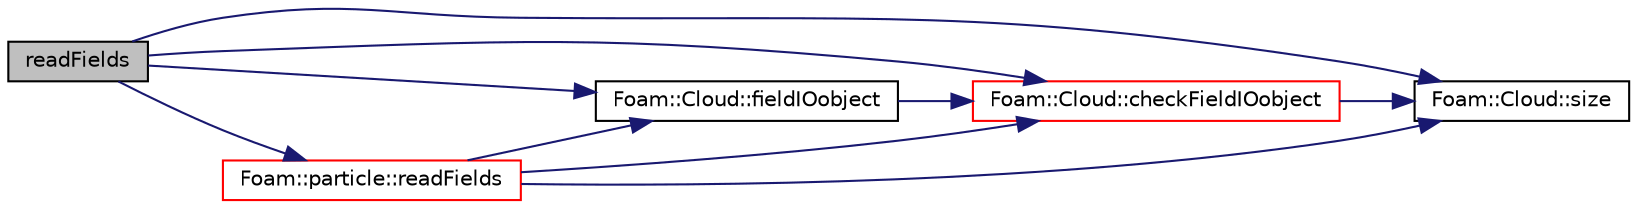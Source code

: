 digraph "readFields"
{
  bgcolor="transparent";
  edge [fontname="Helvetica",fontsize="10",labelfontname="Helvetica",labelfontsize="10"];
  node [fontname="Helvetica",fontsize="10",shape=record];
  rankdir="LR";
  Node1 [label="readFields",height=0.2,width=0.4,color="black", fillcolor="grey75", style="filled", fontcolor="black"];
  Node1 -> Node2 [color="midnightblue",fontsize="10",style="solid",fontname="Helvetica"];
  Node2 [label="Foam::Cloud::checkFieldIOobject",height=0.2,width=0.4,color="red",URL="$a00277.html#a486af0edf3690d838e57019f1b256cd2",tooltip="Check lagrangian data field. "];
  Node2 -> Node3 [color="midnightblue",fontsize="10",style="solid",fontname="Helvetica"];
  Node3 [label="Foam::Cloud::size",height=0.2,width=0.4,color="black",URL="$a00277.html#a65cea301e2d6033c43932d12d91c792f"];
  Node1 -> Node4 [color="midnightblue",fontsize="10",style="solid",fontname="Helvetica"];
  Node4 [label="Foam::Cloud::fieldIOobject",height=0.2,width=0.4,color="black",URL="$a00277.html#aeff14efb16617f98e54d9c0c0ac06a37",tooltip="Helper to construct IOobject for field and current time. "];
  Node4 -> Node2 [color="midnightblue",fontsize="10",style="solid",fontname="Helvetica"];
  Node1 -> Node5 [color="midnightblue",fontsize="10",style="solid",fontname="Helvetica"];
  Node5 [label="Foam::particle::readFields",height=0.2,width=0.4,color="red",URL="$a01812.html#ae1118a08fed2fe58c47d9142f0f131af",tooltip="Read the fields associated with the owner cloud. "];
  Node5 -> Node2 [color="midnightblue",fontsize="10",style="solid",fontname="Helvetica"];
  Node5 -> Node4 [color="midnightblue",fontsize="10",style="solid",fontname="Helvetica"];
  Node5 -> Node3 [color="midnightblue",fontsize="10",style="solid",fontname="Helvetica"];
  Node1 -> Node3 [color="midnightblue",fontsize="10",style="solid",fontname="Helvetica"];
}
